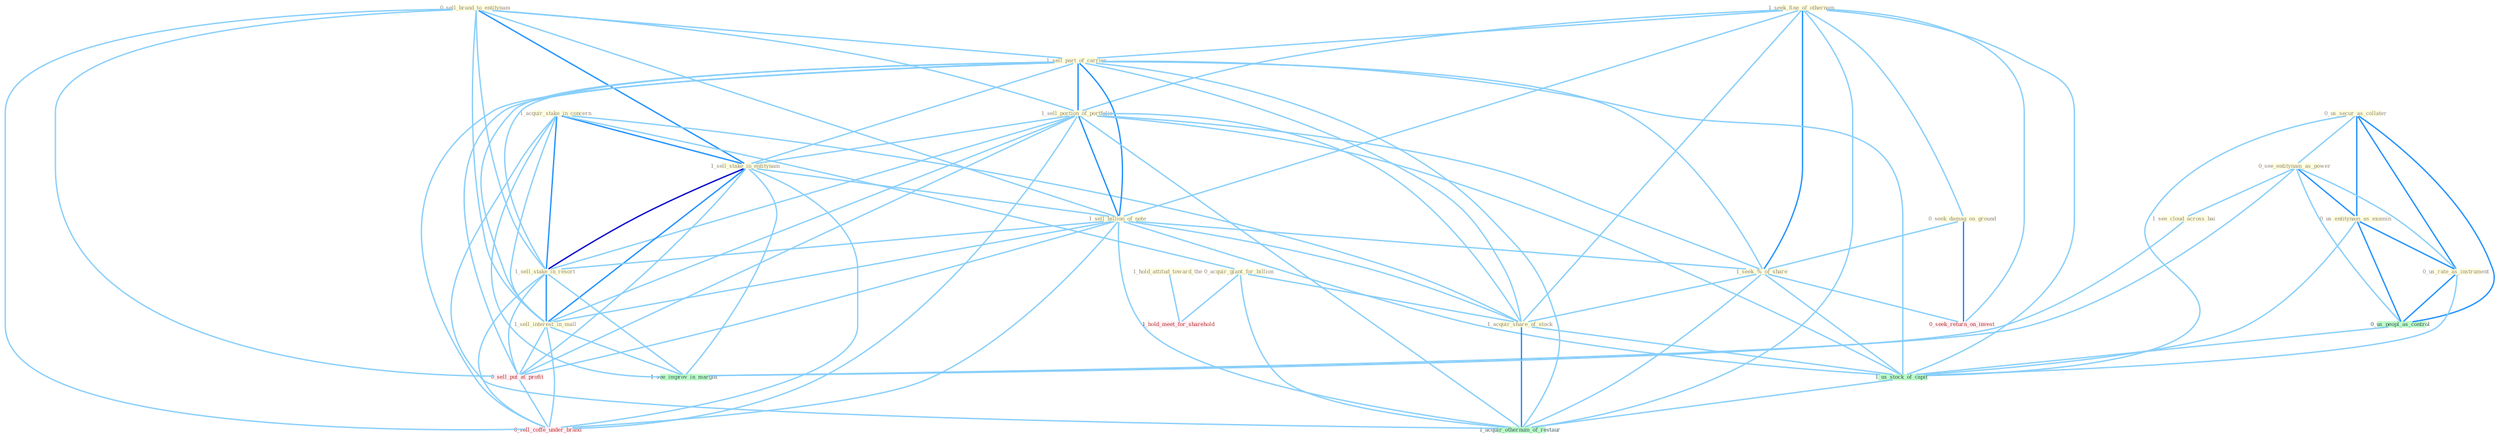 Graph G{ 
    node
    [shape=polygon,style=filled,width=.5,height=.06,color="#BDFCC9",fixedsize=true,fontsize=4,
    fontcolor="#2f4f4f"];
    {node
    [color="#ffffe0", fontcolor="#8b7d6b"] "0_sell_brand_to_entitynam " "1_acquir_stake_in_concern " "0_us_secur_as_collater " "1_seek_fine_of_othernum " "1_sell_part_of_carrier " "1_sell_portion_of_portfolio " "0_see_entitynam_as_power " "1_sell_stake_in_entitynam " "0_seek_damag_on_ground " "1_sell_billion_of_note " "1_sell_stake_in_resort " "1_seek_%_of_share " "0_us_entitynam_as_examin " "0_us_rate_as_instrument " "1_sell_interest_in_mall " "0_acquir_giant_for_billion " "1_acquir_share_of_stock " "1_see_cloud_across_bai " "1_hold_attitud_toward_the "}
{node [color="#fff0f5", fontcolor="#b22222"] "0_sell_put_at_profit " "0_seek_return_on_invest " "0_sell_coffe_under_brand " "1_hold_meet_for_sharehold "}
edge [color="#B0E2FF"];

	"0_sell_brand_to_entitynam " -- "1_sell_part_of_carrier " [w="1", color="#87cefa" ];
	"0_sell_brand_to_entitynam " -- "1_sell_portion_of_portfolio " [w="1", color="#87cefa" ];
	"0_sell_brand_to_entitynam " -- "1_sell_stake_in_entitynam " [w="2", color="#1e90ff" , len=0.8];
	"0_sell_brand_to_entitynam " -- "1_sell_billion_of_note " [w="1", color="#87cefa" ];
	"0_sell_brand_to_entitynam " -- "1_sell_stake_in_resort " [w="1", color="#87cefa" ];
	"0_sell_brand_to_entitynam " -- "1_sell_interest_in_mall " [w="1", color="#87cefa" ];
	"0_sell_brand_to_entitynam " -- "0_sell_put_at_profit " [w="1", color="#87cefa" ];
	"0_sell_brand_to_entitynam " -- "0_sell_coffe_under_brand " [w="1", color="#87cefa" ];
	"1_acquir_stake_in_concern " -- "1_sell_stake_in_entitynam " [w="2", color="#1e90ff" , len=0.8];
	"1_acquir_stake_in_concern " -- "1_sell_stake_in_resort " [w="2", color="#1e90ff" , len=0.8];
	"1_acquir_stake_in_concern " -- "1_sell_interest_in_mall " [w="1", color="#87cefa" ];
	"1_acquir_stake_in_concern " -- "0_acquir_giant_for_billion " [w="1", color="#87cefa" ];
	"1_acquir_stake_in_concern " -- "1_acquir_share_of_stock " [w="1", color="#87cefa" ];
	"1_acquir_stake_in_concern " -- "1_see_improv_in_margin " [w="1", color="#87cefa" ];
	"1_acquir_stake_in_concern " -- "1_acquir_othernum_of_restaur " [w="1", color="#87cefa" ];
	"0_us_secur_as_collater " -- "0_see_entitynam_as_power " [w="1", color="#87cefa" ];
	"0_us_secur_as_collater " -- "0_us_entitynam_as_examin " [w="2", color="#1e90ff" , len=0.8];
	"0_us_secur_as_collater " -- "0_us_rate_as_instrument " [w="2", color="#1e90ff" , len=0.8];
	"0_us_secur_as_collater " -- "0_us_peopl_as_control " [w="2", color="#1e90ff" , len=0.8];
	"0_us_secur_as_collater " -- "1_us_stock_of_capit " [w="1", color="#87cefa" ];
	"1_seek_fine_of_othernum " -- "1_sell_part_of_carrier " [w="1", color="#87cefa" ];
	"1_seek_fine_of_othernum " -- "1_sell_portion_of_portfolio " [w="1", color="#87cefa" ];
	"1_seek_fine_of_othernum " -- "0_seek_damag_on_ground " [w="1", color="#87cefa" ];
	"1_seek_fine_of_othernum " -- "1_sell_billion_of_note " [w="1", color="#87cefa" ];
	"1_seek_fine_of_othernum " -- "1_seek_%_of_share " [w="2", color="#1e90ff" , len=0.8];
	"1_seek_fine_of_othernum " -- "1_acquir_share_of_stock " [w="1", color="#87cefa" ];
	"1_seek_fine_of_othernum " -- "0_seek_return_on_invest " [w="1", color="#87cefa" ];
	"1_seek_fine_of_othernum " -- "1_us_stock_of_capit " [w="1", color="#87cefa" ];
	"1_seek_fine_of_othernum " -- "1_acquir_othernum_of_restaur " [w="1", color="#87cefa" ];
	"1_sell_part_of_carrier " -- "1_sell_portion_of_portfolio " [w="2", color="#1e90ff" , len=0.8];
	"1_sell_part_of_carrier " -- "1_sell_stake_in_entitynam " [w="1", color="#87cefa" ];
	"1_sell_part_of_carrier " -- "1_sell_billion_of_note " [w="2", color="#1e90ff" , len=0.8];
	"1_sell_part_of_carrier " -- "1_sell_stake_in_resort " [w="1", color="#87cefa" ];
	"1_sell_part_of_carrier " -- "1_seek_%_of_share " [w="1", color="#87cefa" ];
	"1_sell_part_of_carrier " -- "1_sell_interest_in_mall " [w="1", color="#87cefa" ];
	"1_sell_part_of_carrier " -- "1_acquir_share_of_stock " [w="1", color="#87cefa" ];
	"1_sell_part_of_carrier " -- "0_sell_put_at_profit " [w="1", color="#87cefa" ];
	"1_sell_part_of_carrier " -- "1_us_stock_of_capit " [w="1", color="#87cefa" ];
	"1_sell_part_of_carrier " -- "0_sell_coffe_under_brand " [w="1", color="#87cefa" ];
	"1_sell_part_of_carrier " -- "1_acquir_othernum_of_restaur " [w="1", color="#87cefa" ];
	"1_sell_portion_of_portfolio " -- "1_sell_stake_in_entitynam " [w="1", color="#87cefa" ];
	"1_sell_portion_of_portfolio " -- "1_sell_billion_of_note " [w="2", color="#1e90ff" , len=0.8];
	"1_sell_portion_of_portfolio " -- "1_sell_stake_in_resort " [w="1", color="#87cefa" ];
	"1_sell_portion_of_portfolio " -- "1_seek_%_of_share " [w="1", color="#87cefa" ];
	"1_sell_portion_of_portfolio " -- "1_sell_interest_in_mall " [w="1", color="#87cefa" ];
	"1_sell_portion_of_portfolio " -- "1_acquir_share_of_stock " [w="1", color="#87cefa" ];
	"1_sell_portion_of_portfolio " -- "0_sell_put_at_profit " [w="1", color="#87cefa" ];
	"1_sell_portion_of_portfolio " -- "1_us_stock_of_capit " [w="1", color="#87cefa" ];
	"1_sell_portion_of_portfolio " -- "0_sell_coffe_under_brand " [w="1", color="#87cefa" ];
	"1_sell_portion_of_portfolio " -- "1_acquir_othernum_of_restaur " [w="1", color="#87cefa" ];
	"0_see_entitynam_as_power " -- "0_us_entitynam_as_examin " [w="2", color="#1e90ff" , len=0.8];
	"0_see_entitynam_as_power " -- "0_us_rate_as_instrument " [w="1", color="#87cefa" ];
	"0_see_entitynam_as_power " -- "1_see_cloud_across_bai " [w="1", color="#87cefa" ];
	"0_see_entitynam_as_power " -- "0_us_peopl_as_control " [w="1", color="#87cefa" ];
	"0_see_entitynam_as_power " -- "1_see_improv_in_margin " [w="1", color="#87cefa" ];
	"1_sell_stake_in_entitynam " -- "1_sell_billion_of_note " [w="1", color="#87cefa" ];
	"1_sell_stake_in_entitynam " -- "1_sell_stake_in_resort " [w="3", color="#0000cd" , len=0.6];
	"1_sell_stake_in_entitynam " -- "1_sell_interest_in_mall " [w="2", color="#1e90ff" , len=0.8];
	"1_sell_stake_in_entitynam " -- "0_sell_put_at_profit " [w="1", color="#87cefa" ];
	"1_sell_stake_in_entitynam " -- "1_see_improv_in_margin " [w="1", color="#87cefa" ];
	"1_sell_stake_in_entitynam " -- "0_sell_coffe_under_brand " [w="1", color="#87cefa" ];
	"0_seek_damag_on_ground " -- "1_seek_%_of_share " [w="1", color="#87cefa" ];
	"0_seek_damag_on_ground " -- "0_seek_return_on_invest " [w="2", color="#1e90ff" , len=0.8];
	"1_sell_billion_of_note " -- "1_sell_stake_in_resort " [w="1", color="#87cefa" ];
	"1_sell_billion_of_note " -- "1_seek_%_of_share " [w="1", color="#87cefa" ];
	"1_sell_billion_of_note " -- "1_sell_interest_in_mall " [w="1", color="#87cefa" ];
	"1_sell_billion_of_note " -- "1_acquir_share_of_stock " [w="1", color="#87cefa" ];
	"1_sell_billion_of_note " -- "0_sell_put_at_profit " [w="1", color="#87cefa" ];
	"1_sell_billion_of_note " -- "1_us_stock_of_capit " [w="1", color="#87cefa" ];
	"1_sell_billion_of_note " -- "0_sell_coffe_under_brand " [w="1", color="#87cefa" ];
	"1_sell_billion_of_note " -- "1_acquir_othernum_of_restaur " [w="1", color="#87cefa" ];
	"1_sell_stake_in_resort " -- "1_sell_interest_in_mall " [w="2", color="#1e90ff" , len=0.8];
	"1_sell_stake_in_resort " -- "0_sell_put_at_profit " [w="1", color="#87cefa" ];
	"1_sell_stake_in_resort " -- "1_see_improv_in_margin " [w="1", color="#87cefa" ];
	"1_sell_stake_in_resort " -- "0_sell_coffe_under_brand " [w="1", color="#87cefa" ];
	"1_seek_%_of_share " -- "1_acquir_share_of_stock " [w="1", color="#87cefa" ];
	"1_seek_%_of_share " -- "0_seek_return_on_invest " [w="1", color="#87cefa" ];
	"1_seek_%_of_share " -- "1_us_stock_of_capit " [w="1", color="#87cefa" ];
	"1_seek_%_of_share " -- "1_acquir_othernum_of_restaur " [w="1", color="#87cefa" ];
	"0_us_entitynam_as_examin " -- "0_us_rate_as_instrument " [w="2", color="#1e90ff" , len=0.8];
	"0_us_entitynam_as_examin " -- "0_us_peopl_as_control " [w="2", color="#1e90ff" , len=0.8];
	"0_us_entitynam_as_examin " -- "1_us_stock_of_capit " [w="1", color="#87cefa" ];
	"0_us_rate_as_instrument " -- "0_us_peopl_as_control " [w="2", color="#1e90ff" , len=0.8];
	"0_us_rate_as_instrument " -- "1_us_stock_of_capit " [w="1", color="#87cefa" ];
	"1_sell_interest_in_mall " -- "0_sell_put_at_profit " [w="1", color="#87cefa" ];
	"1_sell_interest_in_mall " -- "1_see_improv_in_margin " [w="1", color="#87cefa" ];
	"1_sell_interest_in_mall " -- "0_sell_coffe_under_brand " [w="1", color="#87cefa" ];
	"0_acquir_giant_for_billion " -- "1_acquir_share_of_stock " [w="1", color="#87cefa" ];
	"0_acquir_giant_for_billion " -- "1_hold_meet_for_sharehold " [w="1", color="#87cefa" ];
	"0_acquir_giant_for_billion " -- "1_acquir_othernum_of_restaur " [w="1", color="#87cefa" ];
	"1_acquir_share_of_stock " -- "1_us_stock_of_capit " [w="1", color="#87cefa" ];
	"1_acquir_share_of_stock " -- "1_acquir_othernum_of_restaur " [w="2", color="#1e90ff" , len=0.8];
	"1_see_cloud_across_bai " -- "1_see_improv_in_margin " [w="1", color="#87cefa" ];
	"1_hold_attitud_toward_the " -- "1_hold_meet_for_sharehold " [w="1", color="#87cefa" ];
	"0_us_peopl_as_control " -- "1_us_stock_of_capit " [w="1", color="#87cefa" ];
	"0_sell_put_at_profit " -- "0_sell_coffe_under_brand " [w="1", color="#87cefa" ];
	"1_us_stock_of_capit " -- "1_acquir_othernum_of_restaur " [w="1", color="#87cefa" ];
}
